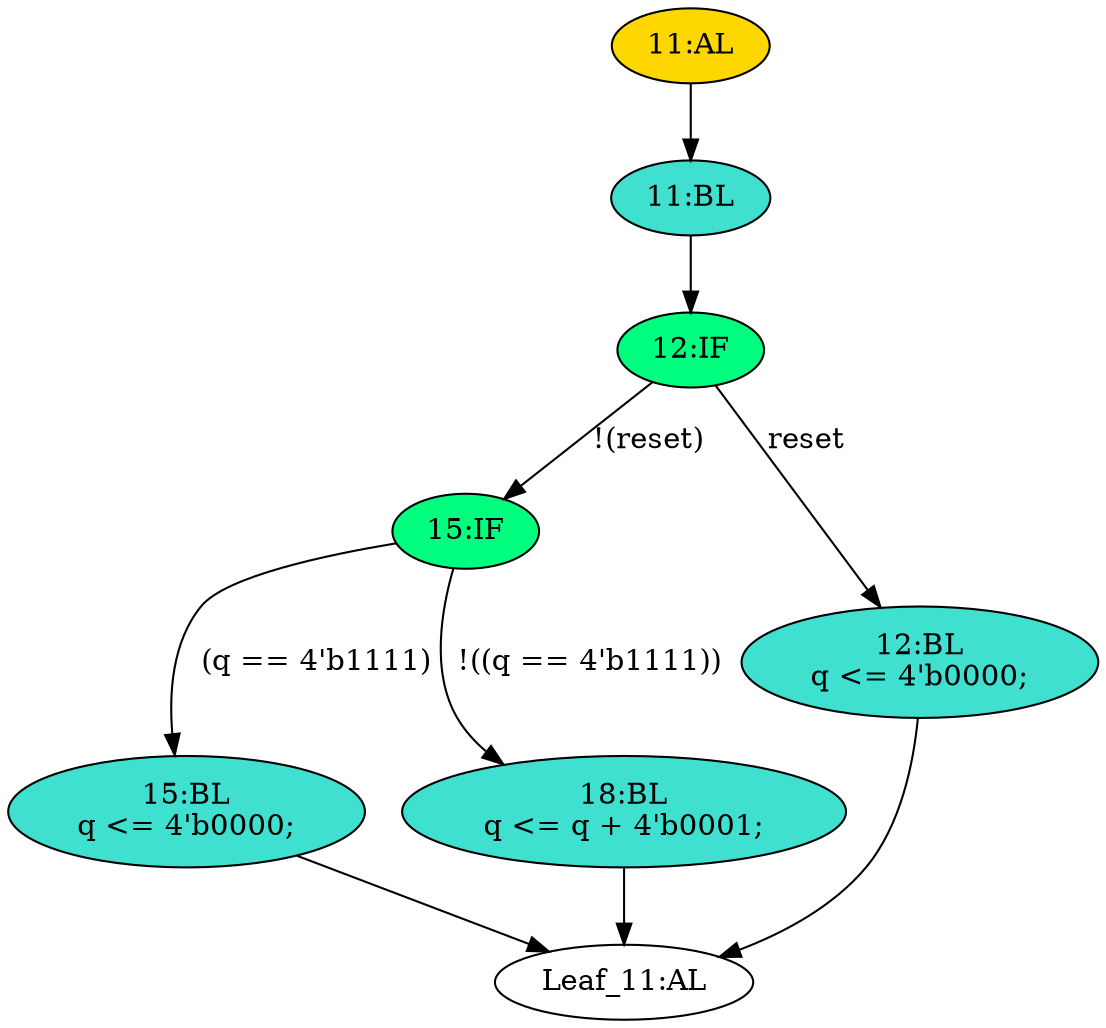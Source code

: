 strict digraph "" {
	node [label="\N"];
	"15:IF"	[ast="<pyverilog.vparser.ast.IfStatement object at 0x7f57e7338750>",
		fillcolor=springgreen,
		label="15:IF",
		statements="[]",
		style=filled,
		typ=IfStatement];
	"15:BL"	[ast="<pyverilog.vparser.ast.Block object at 0x7f57e73387d0>",
		fillcolor=turquoise,
		label="15:BL
q <= 4'b0000;",
		statements="[<pyverilog.vparser.ast.NonblockingSubstitution object at 0x7f57e7338810>]",
		style=filled,
		typ=Block];
	"15:IF" -> "15:BL"	[cond="['q']",
		label="(q == 4'b1111)",
		lineno=15];
	"18:BL"	[ast="<pyverilog.vparser.ast.Block object at 0x7f57e7338690>",
		fillcolor=turquoise,
		label="18:BL
q <= q + 4'b0001;",
		statements="[<pyverilog.vparser.ast.NonblockingSubstitution object at 0x7f57e73383d0>]",
		style=filled,
		typ=Block];
	"15:IF" -> "18:BL"	[cond="['q']",
		label="!((q == 4'b1111))",
		lineno=15];
	"12:IF"	[ast="<pyverilog.vparser.ast.IfStatement object at 0x7f57e73386d0>",
		fillcolor=springgreen,
		label="12:IF",
		statements="[]",
		style=filled,
		typ=IfStatement];
	"12:IF" -> "15:IF"	[cond="['reset']",
		label="!(reset)",
		lineno=12];
	"12:BL"	[ast="<pyverilog.vparser.ast.Block object at 0x7f57e7338a10>",
		fillcolor=turquoise,
		label="12:BL
q <= 4'b0000;",
		statements="[<pyverilog.vparser.ast.NonblockingSubstitution object at 0x7f57e7338a50>]",
		style=filled,
		typ=Block];
	"12:IF" -> "12:BL"	[cond="['reset']",
		label=reset,
		lineno=12];
	"Leaf_11:AL"	[def_var="['q']",
		label="Leaf_11:AL"];
	"15:BL" -> "Leaf_11:AL"	[cond="[]",
		lineno=None];
	"11:BL"	[ast="<pyverilog.vparser.ast.Block object at 0x7f57e7338c10>",
		fillcolor=turquoise,
		label="11:BL",
		statements="[]",
		style=filled,
		typ=Block];
	"11:BL" -> "12:IF"	[cond="[]",
		lineno=None];
	"18:BL" -> "Leaf_11:AL"	[cond="[]",
		lineno=None];
	"12:BL" -> "Leaf_11:AL"	[cond="[]",
		lineno=None];
	"11:AL"	[ast="<pyverilog.vparser.ast.Always object at 0x7f57e7338c90>",
		clk_sens=True,
		fillcolor=gold,
		label="11:AL",
		sens="['clk']",
		statements="[]",
		style=filled,
		typ=Always,
		use_var="['reset', 'q']"];
	"11:AL" -> "11:BL"	[cond="[]",
		lineno=None];
}
